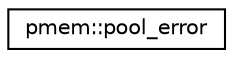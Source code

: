 digraph "Graphical Class Hierarchy"
{
  edge [fontname="Helvetica",fontsize="10",labelfontname="Helvetica",labelfontsize="10"];
  node [fontname="Helvetica",fontsize="10",shape=record];
  rankdir="LR";
  Node1 [label="pmem::pool_error",height=0.2,width=0.4,color="black", fillcolor="white", style="filled",URL="$classpmem_1_1pool__error.html",tooltip="Custom pool error class. "];
}
